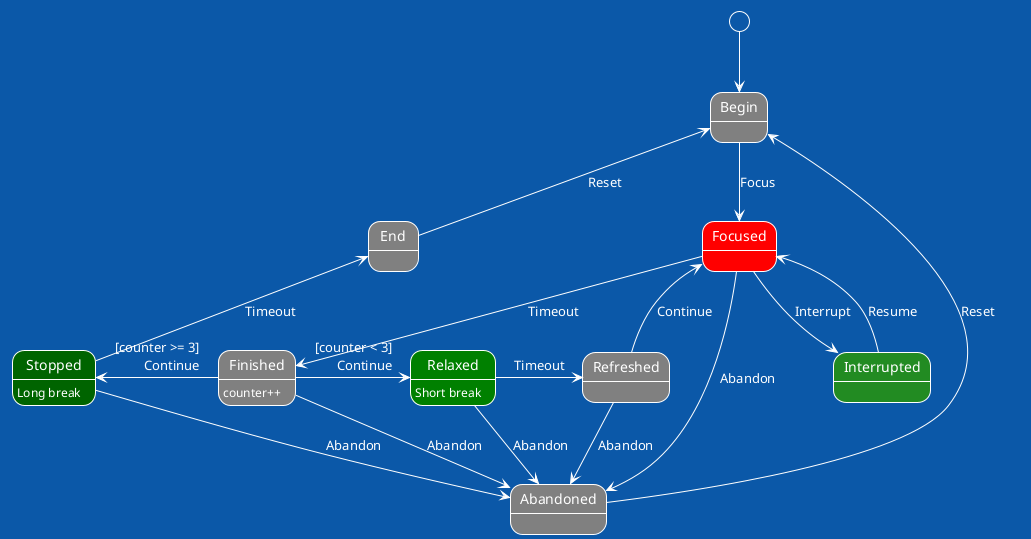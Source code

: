 @startuml
!theme amiga

[*] -down-> Begin
state Begin #Gray
state Focused #red {
}

state Finished #Gray : counter++
state Interrupted #ForestGreen
state Relaxed #Green : Short break
state Refreshed #Gray
state Stopped #DarkGreen : Long break
state Abandoned #Gray
state End #Gray

Begin -down-> Focused : Focus
Focused -right-> Interrupted : Interrupt
Focused -down-> Finished : Timeout
Focused -down-> Abandoned : Abandon

Finished -right-> Relaxed : [counter < 3]\rContinue
Finished -left-> Stopped : [counter >= 3]\rContinue
Finished --> Abandoned : Abandon

Interrupted --> Focused : Resume

Relaxed -right-> Refreshed : Timeout
Relaxed --> Abandoned : Abandon
Refreshed -down-> Abandoned : Abandon
Refreshed -up-> Focused : Continue

Stopped -down-> Abandoned : Abandon
Stopped -up-> End : Timeout

End -up-> Begin : Reset
Abandoned -up-> Begin : Reset
@enduml